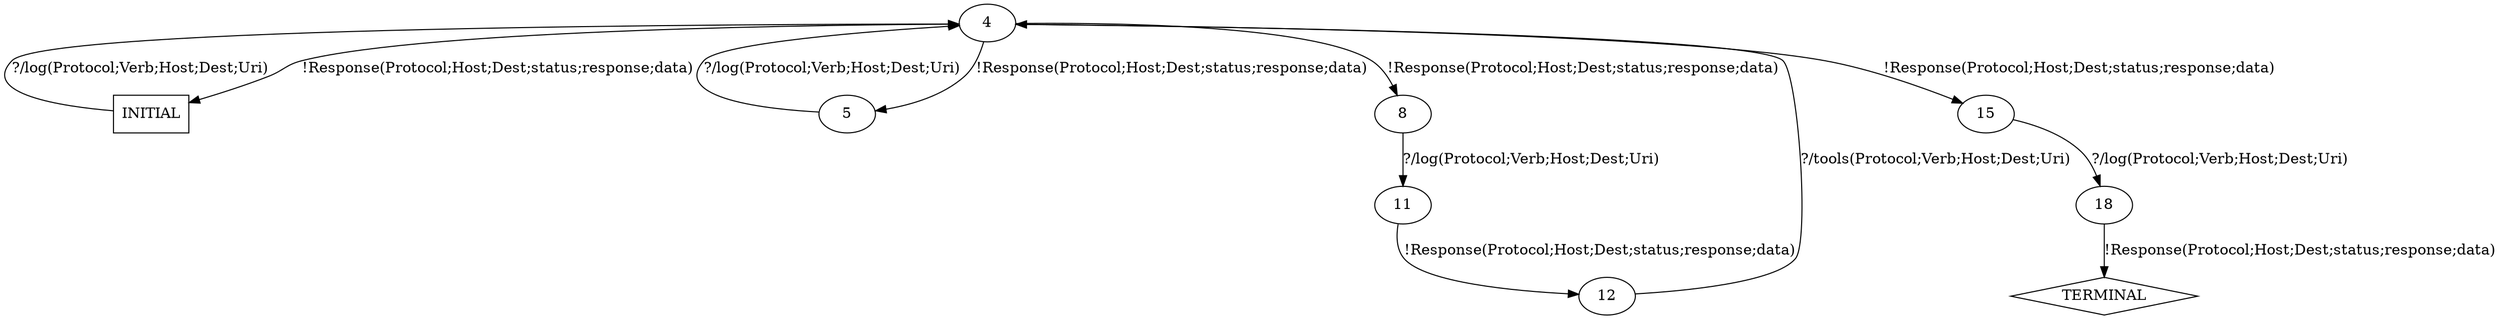 digraph G {
  1 [label="TERMINAL",shape=diamond];
  3 [label="INITIAL",shape=box];
  4 [label="4"];
  5 [label="5"];
  8 [label="8"];
  11 [label="11"];
  12 [label="12"];
  15 [label="15"];
  18 [label="18"];
3->4  [label="?/log(Protocol;Verb;Host;Dest;Uri)"]
4->15  [label="!Response(Protocol;Host;Dest;status;response;data)"]
4->3  [label="!Response(Protocol;Host;Dest;status;response;data)"]
4->5  [label="!Response(Protocol;Host;Dest;status;response;data)"]
4->8  [label="!Response(Protocol;Host;Dest;status;response;data)"]
5->4  [label="?/log(Protocol;Verb;Host;Dest;Uri)"]
8->11  [label="?/log(Protocol;Verb;Host;Dest;Uri)"]
11->12  [label="!Response(Protocol;Host;Dest;status;response;data)"]
12->4  [label="?/tools(Protocol;Verb;Host;Dest;Uri)"]
15->18  [label="?/log(Protocol;Verb;Host;Dest;Uri)"]
18->1  [label="!Response(Protocol;Host;Dest;status;response;data)"]
}

